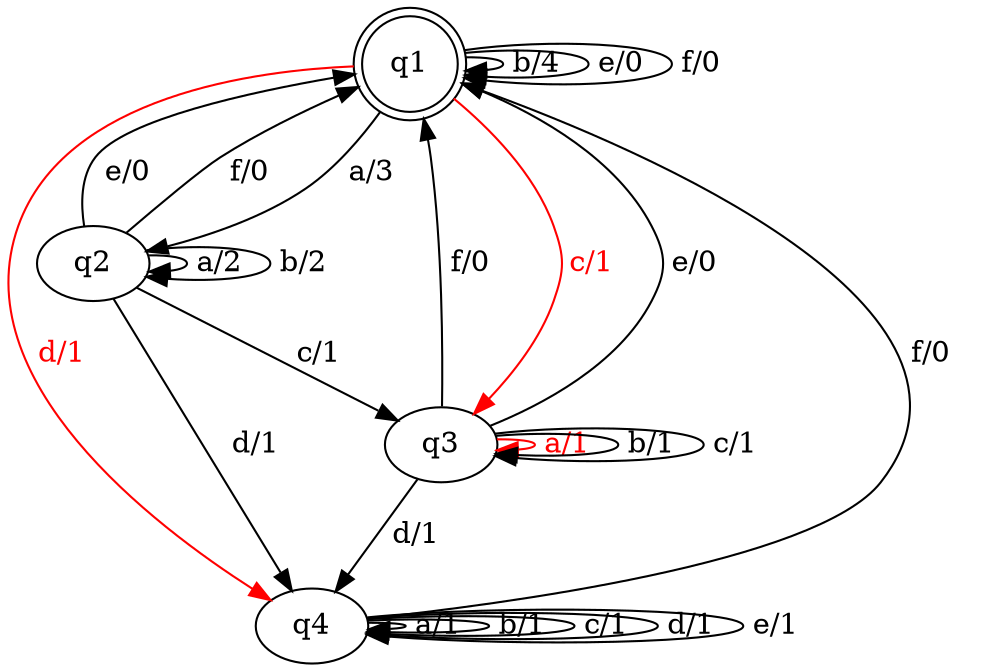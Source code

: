 digraph g {

node [shape = circle]


node [shape = doublecircle]
0[label="q1"];

node [shape = ellipse]
1[label="q3"];
2[label="q2"];
3[label="q4"];
0 -> 2[label=" a/3   "];
0 -> 0[label=" b/4   "];
0 -> 1[label=" c/1   ", color = red, fontcolor = red];
0 -> 3[label=" d/1   ", color = red, fontcolor = red];
0 -> 0[label=" e/0   "];
0 -> 0[label=" f/0   "];
1 -> 1[label=" a/1   ", color = red, fontcolor = red];
1 -> 1[label=" b/1   "];
1 -> 1[label=" c/1   "];
1 -> 3[label=" d/1   "];
1 -> 0[label=" e/0   "];
1 -> 0[label=" f/0   "];
2 -> 2[label=" a/2   "];
2 -> 2[label=" b/2   "];
2 -> 1[label=" c/1   "];
2 -> 3[label=" d/1   "];
2 -> 0[label=" e/0   "];
2 -> 0[label=" f/0   "];
3 -> 3[label=" a/1   "];
3 -> 3[label=" b/1   "];
3 -> 3[label=" c/1   "];
3 -> 3[label=" d/1   "];
3 -> 3[label=" e/1   "];
3 -> 0[label=" f/0   "];

}
